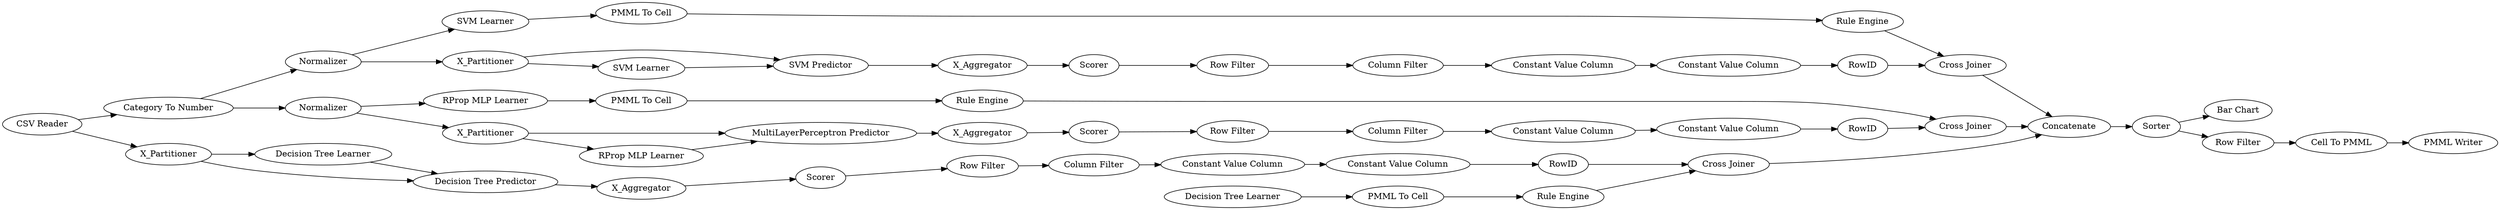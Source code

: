 digraph {
	"-1700780009573035527_39" [label=Scorer]
	"-1700780009573035527_31" [label="Decision Tree Learner"]
	"9131736581744603362_34" [label="Rule Engine"]
	"5816080125196585787_54" [label="Cell To PMML"]
	"-2626517668931833714_32" [label="MultiLayerPerceptron Predictor"]
	"-2626517668931833714_7" [label=X_Aggregator]
	"-2466444584262907870_39" [label="Cross Joiner"]
	"9131736581744603362_35" [label="RProp MLP Learner"]
	"-7271062555050244215_34" [label="PMML To Cell"]
	"4876181216397437179_9" [label="Row Filter"]
	"848816048804407948_33" [label="Decision Tree Learner"]
	"5816080125196585787_59" [label="Bar Chart"]
	"-568193974805314993_293" [label=RowID]
	"5816080125196585787_53" [label="Row Filter"]
	"7529068624237103117_294" [label="Column Filter"]
	"-2466444584262907870_32" [label="SVM Predictor"]
	"-568193974805314993_9" [label="Row Filter"]
	"5816080125196585787_61" [label="PMML Writer"]
	"-1700780009573035527_38" [label="Cross Joiner"]
	"-568193974805314993_294" [label="Column Filter"]
	"-7271062555050244215_33" [label="SVM Learner"]
	"-2466444584262907870_31" [label="SVM Learner"]
	"-2466444584262907870_40" [label=Normalizer]
	"-2626517668931833714_40" [label=Scorer]
	"9131736581744603362_22" [label="PMML To Cell"]
	"4876181216397437179_293" [label=RowID]
	"-568193974805314993_292" [label="Constant Value Column"]
	"5816080125196585787_58" [label="Category To Number"]
	"5816080125196585787_60" [label=Concatenate]
	"-1700780009573035527_7" [label=X_Aggregator]
	"5816080125196585787_62" [label="CSV Reader"]
	"-1700780009573035527_32" [label="Decision Tree Predictor"]
	"-2466444584262907870_2" [label=X_Partitioner]
	"848816048804407948_34" [label="Rule Engine"]
	"-1700780009573035527_2" [label=X_Partitioner]
	"7529068624237103117_292" [label="Constant Value Column"]
	"-2626517668931833714_2" [label=X_Partitioner]
	"7529068624237103117_290" [label="Constant Value Column"]
	"848816048804407948_28" [label="PMML To Cell"]
	"5816080125196585787_52" [label=Sorter]
	"4876181216397437179_290" [label="Constant Value Column"]
	"4876181216397437179_292" [label="Constant Value Column"]
	"7529068624237103117_293" [label=RowID]
	"7529068624237103117_9" [label="Row Filter"]
	"-2626517668931833714_38" [label="Cross Joiner"]
	"-568193974805314993_290" [label="Constant Value Column"]
	"-2466444584262907870_7" [label=X_Aggregator]
	"-2626517668931833714_31" [label="RProp MLP Learner"]
	"-2626517668931833714_39" [label=Normalizer]
	"-2466444584262907870_41" [label=Scorer]
	"4876181216397437179_294" [label="Column Filter"]
	"-7271062555050244215_35" [label="Rule Engine"]
	"5816080125196585787_62" -> "-1700780009573035527_2"
	"5816080125196585787_54" -> "5816080125196585787_61"
	"7529068624237103117_293" -> "-1700780009573035527_38"
	"-2626517668931833714_2" -> "-2626517668931833714_32"
	"9131736581744603362_35" -> "9131736581744603362_22"
	"-2466444584262907870_32" -> "-2466444584262907870_7"
	"-2626517668931833714_7" -> "-2626517668931833714_40"
	"-2466444584262907870_31" -> "-2466444584262907870_32"
	"-2466444584262907870_40" -> "-2466444584262907870_2"
	"5816080125196585787_58" -> "-2466444584262907870_40"
	"-2466444584262907870_2" -> "-2466444584262907870_32"
	"-2626517668931833714_2" -> "-2626517668931833714_31"
	"-568193974805314993_293" -> "-2626517668931833714_38"
	"-2626517668931833714_39" -> "-2626517668931833714_2"
	"5816080125196585787_52" -> "5816080125196585787_59"
	"-1700780009573035527_7" -> "-1700780009573035527_39"
	"4876181216397437179_293" -> "-2466444584262907870_39"
	"-2626517668931833714_38" -> "5816080125196585787_60"
	"-1700780009573035527_31" -> "-1700780009573035527_32"
	"-568193974805314993_294" -> "-568193974805314993_290"
	"-7271062555050244215_34" -> "-7271062555050244215_35"
	"4876181216397437179_294" -> "4876181216397437179_290"
	"5816080125196585787_60" -> "5816080125196585787_52"
	"-7271062555050244215_33" -> "-7271062555050244215_34"
	"-2466444584262907870_39" -> "5816080125196585787_60"
	"-2626517668931833714_40" -> "-568193974805314993_9"
	"-2626517668931833714_32" -> "-2626517668931833714_7"
	"848816048804407948_33" -> "848816048804407948_28"
	"848816048804407948_34" -> "-1700780009573035527_38"
	"5816080125196585787_62" -> "5816080125196585787_58"
	"-2466444584262907870_2" -> "-2466444584262907870_31"
	"5816080125196585787_52" -> "5816080125196585787_53"
	"4876181216397437179_292" -> "4876181216397437179_293"
	"-1700780009573035527_38" -> "5816080125196585787_60"
	"-1700780009573035527_32" -> "-1700780009573035527_7"
	"9131736581744603362_34" -> "-2626517668931833714_38"
	"-2626517668931833714_39" -> "9131736581744603362_35"
	"-2466444584262907870_40" -> "-7271062555050244215_33"
	"-568193974805314993_9" -> "-568193974805314993_294"
	"-2626517668931833714_31" -> "-2626517668931833714_32"
	"-1700780009573035527_2" -> "-1700780009573035527_32"
	"7529068624237103117_292" -> "7529068624237103117_293"
	"-7271062555050244215_35" -> "-2466444584262907870_39"
	"7529068624237103117_290" -> "7529068624237103117_292"
	"-1700780009573035527_39" -> "7529068624237103117_9"
	"-2466444584262907870_41" -> "4876181216397437179_9"
	"848816048804407948_28" -> "848816048804407948_34"
	"-2466444584262907870_7" -> "-2466444584262907870_41"
	"-568193974805314993_292" -> "-568193974805314993_293"
	"7529068624237103117_9" -> "7529068624237103117_294"
	"7529068624237103117_294" -> "7529068624237103117_290"
	"-1700780009573035527_2" -> "-1700780009573035527_31"
	"4876181216397437179_290" -> "4876181216397437179_292"
	"-568193974805314993_290" -> "-568193974805314993_292"
	"5816080125196585787_53" -> "5816080125196585787_54"
	"4876181216397437179_9" -> "4876181216397437179_294"
	"9131736581744603362_22" -> "9131736581744603362_34"
	"5816080125196585787_58" -> "-2626517668931833714_39"
	rankdir=LR
}
